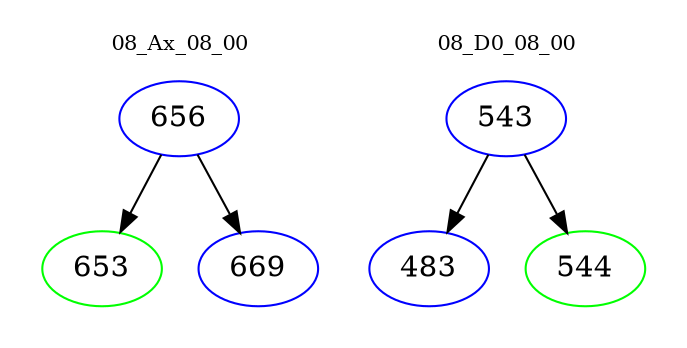 digraph{
subgraph cluster_0 {
color = white
label = "08_Ax_08_00";
fontsize=10;
T0_656 [label="656", color="blue"]
T0_656 -> T0_653 [color="black"]
T0_653 [label="653", color="green"]
T0_656 -> T0_669 [color="black"]
T0_669 [label="669", color="blue"]
}
subgraph cluster_1 {
color = white
label = "08_D0_08_00";
fontsize=10;
T1_543 [label="543", color="blue"]
T1_543 -> T1_483 [color="black"]
T1_483 [label="483", color="blue"]
T1_543 -> T1_544 [color="black"]
T1_544 [label="544", color="green"]
}
}

